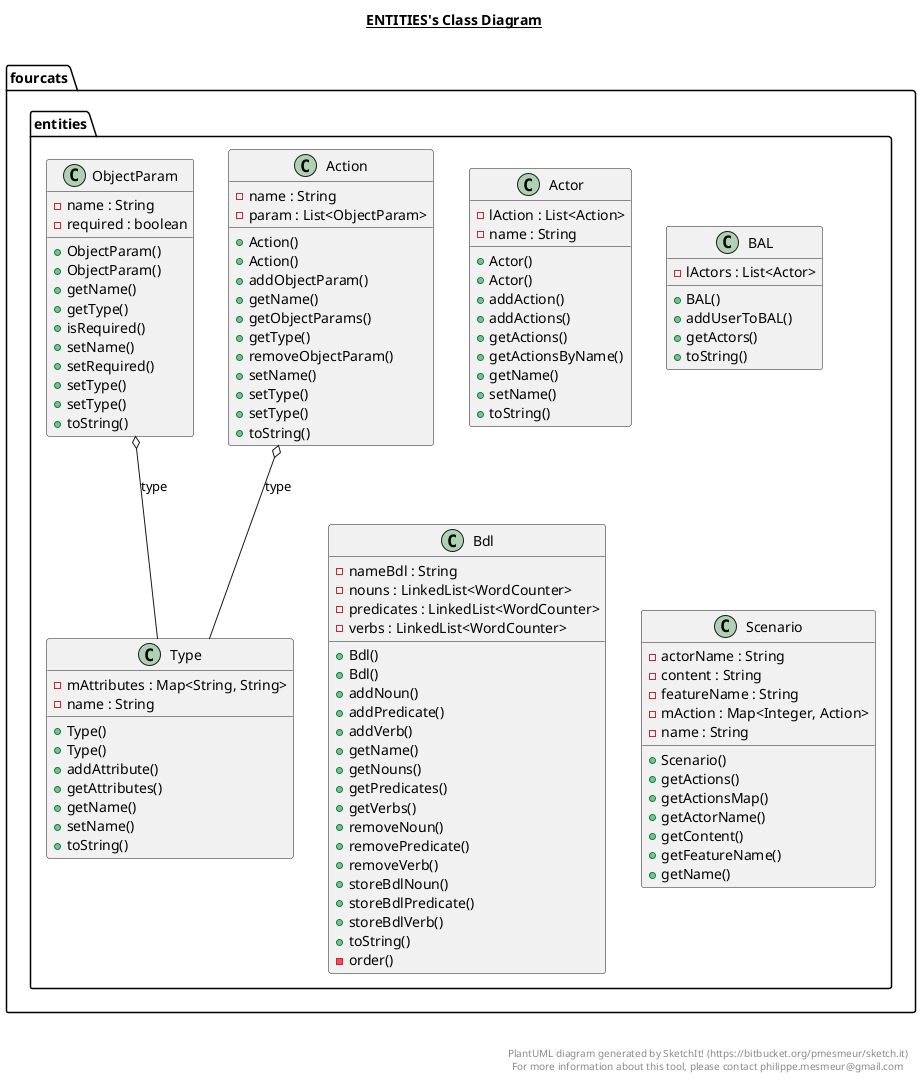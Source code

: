 @startuml

title __ENTITIES's Class Diagram__\n

  namespace fourcats {
    namespace entities {
      class fourcats.entities.Action {
          - name : String
          - param : List<ObjectParam>
          + Action()
          + Action()
          + addObjectParam()
          + getName()
          + getObjectParams()
          + getType()
          + removeObjectParam()
          + setName()
          + setType()
          + setType()
          + toString()
      }
    }
  }
  

  namespace fourcats {
    namespace entities {
      class fourcats.entities.Actor {
          - lAction : List<Action>
          - name : String
          + Actor()
          + Actor()
          + addAction()
          + addActions()
          + getActions()
          + getActionsByName()
          + getName()
          + setName()
          + toString()
      }
    }
  }
  

  namespace fourcats {
    namespace entities {
      class fourcats.entities.BAL {
          - lActors : List<Actor>
          + BAL()
          + addUserToBAL()
          + getActors()
          + toString()
      }
    }
  }
  

  namespace fourcats {
    namespace entities {
      class fourcats.entities.Bdl {
          - nameBdl : String
          - nouns : LinkedList<WordCounter>
          - predicates : LinkedList<WordCounter>
          - verbs : LinkedList<WordCounter>
          + Bdl()
          + Bdl()
          + addNoun()
          + addPredicate()
          + addVerb()
          + getName()
          + getNouns()
          + getPredicates()
          + getVerbs()
          + removeNoun()
          + removePredicate()
          + removeVerb()
          + storeBdlNoun()
          + storeBdlPredicate()
          + storeBdlVerb()
          + toString()
          - order()
      }
    }
  }
  

  namespace fourcats {
    namespace entities {
      class fourcats.entities.ObjectParam {
          - name : String
          - required : boolean
          + ObjectParam()
          + ObjectParam()
          + getName()
          + getType()
          + isRequired()
          + setName()
          + setRequired()
          + setType()
          + setType()
          + toString()
      }
    }
  }
  

  namespace fourcats {
    namespace entities {
      class fourcats.entities.Scenario {
          - actorName : String
          - content : String
          - featureName : String
          - mAction : Map<Integer, Action>
          - name : String
          + Scenario()
          + getActions()
          + getActionsMap()
          + getActorName()
          + getContent()
          + getFeatureName()
          + getName()
      }
    }
  }
  

  namespace fourcats {
    namespace entities {
      class fourcats.entities.Type {
          - mAttributes : Map<String, String>
          - name : String
          + Type()
          + Type()
          + addAttribute()
          + getAttributes()
          + getName()
          + setName()
          + toString()
      }
    }
  }
  

  fourcats.entities.Action o-- fourcats.entities.Type : type
  fourcats.entities.ObjectParam o-- fourcats.entities.Type : type


right footer


PlantUML diagram generated by SketchIt! (https://bitbucket.org/pmesmeur/sketch.it)
For more information about this tool, please contact philippe.mesmeur@gmail.com
endfooter

@enduml
